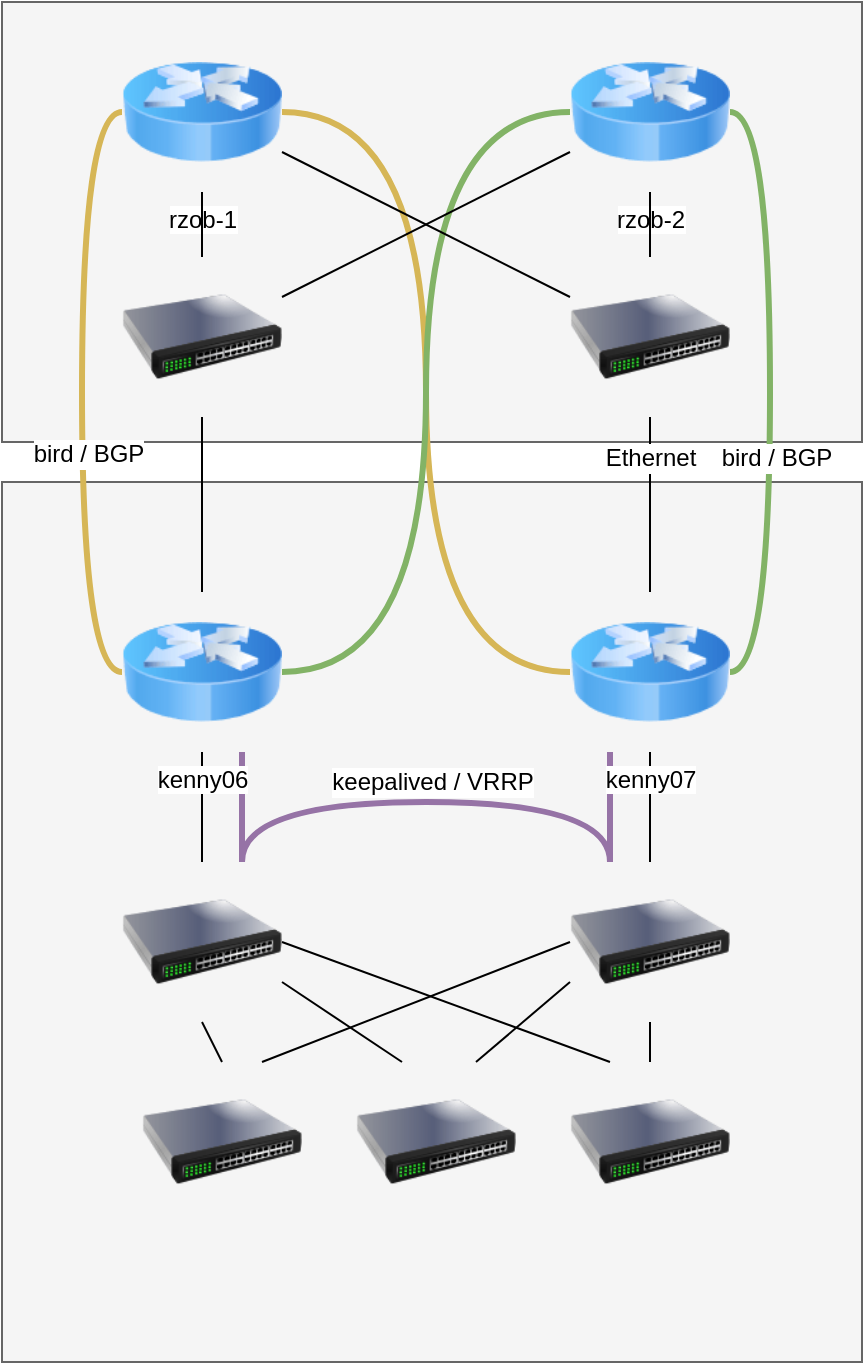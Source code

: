 <mxfile version="10.9.7" type="github"><diagram id="lWX2pNRyPXdabVuvwX9J" name="Page-1"><mxGraphModel dx="1426" dy="844" grid="1" gridSize="10" guides="1" tooltips="1" connect="1" arrows="1" fold="1" page="1" pageScale="1" pageWidth="1169" pageHeight="827" math="0" shadow="0"><root><mxCell id="0"/><mxCell id="1" parent="0"/><mxCell id="aCjJjUtqacqBjmd4na1p-12" value="" style="group;fillColor=#f5f5f5;strokeColor=#666666;fontColor=#333333;" parent="1" vertex="1" connectable="0"><mxGeometry x="300" y="340" width="430" height="440" as="geometry"/></mxCell><mxCell id="aCjJjUtqacqBjmd4na1p-3" value="" style="group;fillColor=#f5f5f5;strokeColor=#666666;fontColor=#333333;" parent="1" vertex="1" connectable="0"><mxGeometry x="300" y="100" width="430" height="220" as="geometry"/></mxCell><mxCell id="aCjJjUtqacqBjmd4na1p-1" value="rzob-1" style="image;html=1;labelBackgroundColor=#ffffff;image=img/lib/clip_art/networking/Router_Icon_128x128.png" parent="1" vertex="1"><mxGeometry x="360" y="115" width="80" height="80" as="geometry"/></mxCell><mxCell id="aCjJjUtqacqBjmd4na1p-2" value="rzob-2" style="image;html=1;labelBackgroundColor=#ffffff;image=img/lib/clip_art/networking/Router_Icon_128x128.png" parent="1" vertex="1"><mxGeometry x="584" y="115" width="80" height="80" as="geometry"/></mxCell><mxCell id="aCjJjUtqacqBjmd4na1p-28" style="edgeStyle=none;rounded=0;orthogonalLoop=1;jettySize=auto;html=1;exitX=0.5;exitY=0;exitDx=0;exitDy=0;entryX=0.5;entryY=1;entryDx=0;entryDy=0;endArrow=none;endFill=0;" parent="1" source="aCjJjUtqacqBjmd4na1p-14" target="aCjJjUtqacqBjmd4na1p-22" edge="1"><mxGeometry relative="1" as="geometry"/></mxCell><mxCell id="aCjJjUtqacqBjmd4na1p-47" value="Ethernet" style="text;html=1;resizable=0;points=[];align=center;verticalAlign=middle;labelBackgroundColor=#ffffff;" parent="aCjJjUtqacqBjmd4na1p-28" vertex="1" connectable="0"><mxGeometry x="0.54" relative="1" as="geometry"><mxPoint as="offset"/></mxGeometry></mxCell><mxCell id="aCjJjUtqacqBjmd4na1p-32" style="edgeStyle=none;rounded=0;orthogonalLoop=1;jettySize=auto;html=1;exitX=0.5;exitY=1;exitDx=0;exitDy=0;entryX=0.5;entryY=0;entryDx=0;entryDy=0;endArrow=none;endFill=0;" parent="1" source="aCjJjUtqacqBjmd4na1p-14" target="aCjJjUtqacqBjmd4na1p-30" edge="1"><mxGeometry relative="1" as="geometry"/></mxCell><mxCell id="aCjJjUtqacqBjmd4na1p-43" style="edgeStyle=orthogonalEdgeStyle;curved=1;rounded=0;orthogonalLoop=1;jettySize=auto;html=1;exitX=1;exitY=0.5;exitDx=0;exitDy=0;entryX=1;entryY=0.5;entryDx=0;entryDy=0;endArrow=none;endFill=0;fillColor=#d5e8d4;strokeColor=#82b366;strokeWidth=3;" parent="1" source="aCjJjUtqacqBjmd4na1p-14" target="aCjJjUtqacqBjmd4na1p-2" edge="1"><mxGeometry relative="1" as="geometry"/></mxCell><mxCell id="aCjJjUtqacqBjmd4na1p-46" value="bird / BGP" style="text;html=1;resizable=0;points=[];align=center;verticalAlign=middle;labelBackgroundColor=#ffffff;" parent="aCjJjUtqacqBjmd4na1p-43" vertex="1" connectable="0"><mxGeometry x="-0.206" y="-3" relative="1" as="geometry"><mxPoint as="offset"/></mxGeometry></mxCell><mxCell id="aCjJjUtqacqBjmd4na1p-44" style="edgeStyle=orthogonalEdgeStyle;curved=1;rounded=0;orthogonalLoop=1;jettySize=auto;html=1;exitX=0;exitY=0.5;exitDx=0;exitDy=0;entryX=1;entryY=0.5;entryDx=0;entryDy=0;endArrow=none;endFill=0;fillColor=#fff2cc;strokeColor=#d6b656;strokeWidth=3;" parent="1" source="aCjJjUtqacqBjmd4na1p-14" target="aCjJjUtqacqBjmd4na1p-1" edge="1"><mxGeometry relative="1" as="geometry"/></mxCell><mxCell id="aCjJjUtqacqBjmd4na1p-51" style="edgeStyle=orthogonalEdgeStyle;curved=1;rounded=0;orthogonalLoop=1;jettySize=auto;html=1;exitX=0.25;exitY=1;exitDx=0;exitDy=0;endArrow=none;endFill=0;strokeWidth=3;fillColor=#e1d5e7;strokeColor=#9673a6;" parent="1" source="aCjJjUtqacqBjmd4na1p-14" edge="1"><mxGeometry relative="1" as="geometry"><mxPoint x="604" y="530" as="targetPoint"/></mxGeometry></mxCell><mxCell id="aCjJjUtqacqBjmd4na1p-14" value="kenny07" style="image;html=1;labelBackgroundColor=#ffffff;image=img/lib/clip_art/networking/Router_Icon_128x128.png" parent="1" vertex="1"><mxGeometry x="584" y="395" width="80" height="80" as="geometry"/></mxCell><mxCell id="aCjJjUtqacqBjmd4na1p-27" style="edgeStyle=none;rounded=0;orthogonalLoop=1;jettySize=auto;html=1;exitX=0.5;exitY=0;exitDx=0;exitDy=0;entryX=0.5;entryY=1;entryDx=0;entryDy=0;endArrow=none;endFill=0;" parent="1" source="aCjJjUtqacqBjmd4na1p-13" target="aCjJjUtqacqBjmd4na1p-21" edge="1"><mxGeometry relative="1" as="geometry"/></mxCell><mxCell id="aCjJjUtqacqBjmd4na1p-31" style="edgeStyle=none;rounded=0;orthogonalLoop=1;jettySize=auto;html=1;exitX=0.5;exitY=1;exitDx=0;exitDy=0;entryX=0.5;entryY=0;entryDx=0;entryDy=0;endArrow=none;endFill=0;" parent="1" source="aCjJjUtqacqBjmd4na1p-13" target="aCjJjUtqacqBjmd4na1p-29" edge="1"><mxGeometry relative="1" as="geometry"/></mxCell><mxCell id="aCjJjUtqacqBjmd4na1p-42" style="edgeStyle=orthogonalEdgeStyle;curved=1;rounded=0;orthogonalLoop=1;jettySize=auto;html=1;exitX=0;exitY=0.5;exitDx=0;exitDy=0;entryX=0;entryY=0.5;entryDx=0;entryDy=0;endArrow=none;endFill=0;fillColor=#fff2cc;strokeColor=#d6b656;strokeWidth=3;" parent="1" source="aCjJjUtqacqBjmd4na1p-13" target="aCjJjUtqacqBjmd4na1p-1" edge="1"><mxGeometry relative="1" as="geometry"/></mxCell><mxCell id="aCjJjUtqacqBjmd4na1p-48" value="bird / BGP" style="text;html=1;resizable=0;points=[];align=center;verticalAlign=middle;labelBackgroundColor=#ffffff;" parent="aCjJjUtqacqBjmd4na1p-42" vertex="1" connectable="0"><mxGeometry x="-0.194" y="-3" relative="1" as="geometry"><mxPoint as="offset"/></mxGeometry></mxCell><mxCell id="aCjJjUtqacqBjmd4na1p-45" style="edgeStyle=orthogonalEdgeStyle;curved=1;rounded=0;orthogonalLoop=1;jettySize=auto;html=1;exitX=1;exitY=0.5;exitDx=0;exitDy=0;entryX=0;entryY=0.5;entryDx=0;entryDy=0;endArrow=none;endFill=0;fillColor=#d5e8d4;strokeColor=#82b366;strokeWidth=3;" parent="1" source="aCjJjUtqacqBjmd4na1p-13" target="aCjJjUtqacqBjmd4na1p-2" edge="1"><mxGeometry relative="1" as="geometry"/></mxCell><mxCell id="aCjJjUtqacqBjmd4na1p-49" style="edgeStyle=orthogonalEdgeStyle;curved=1;rounded=0;orthogonalLoop=1;jettySize=auto;html=1;exitX=0.75;exitY=1;exitDx=0;exitDy=0;endArrow=none;endFill=0;strokeWidth=3;entryX=0.75;entryY=0;entryDx=0;entryDy=0;fillColor=#e1d5e7;strokeColor=#9673a6;" parent="1" source="aCjJjUtqacqBjmd4na1p-13" target="aCjJjUtqacqBjmd4na1p-29" edge="1"><mxGeometry relative="1" as="geometry"><mxPoint x="420" y="520" as="targetPoint"/></mxGeometry></mxCell><mxCell id="aCjJjUtqacqBjmd4na1p-13" value="kenny06" style="image;html=1;labelBackgroundColor=#ffffff;image=img/lib/clip_art/networking/Router_Icon_128x128.png" parent="1" vertex="1"><mxGeometry x="360" y="395" width="80" height="80" as="geometry"/></mxCell><mxCell id="aCjJjUtqacqBjmd4na1p-23" style="edgeStyle=none;rounded=0;orthogonalLoop=1;jettySize=auto;html=1;exitX=0.5;exitY=0;exitDx=0;exitDy=0;entryX=0.5;entryY=1;entryDx=0;entryDy=0;endArrow=none;endFill=0;" parent="1" source="aCjJjUtqacqBjmd4na1p-21" target="aCjJjUtqacqBjmd4na1p-1" edge="1"><mxGeometry relative="1" as="geometry"/></mxCell><mxCell id="aCjJjUtqacqBjmd4na1p-24" style="edgeStyle=none;rounded=0;orthogonalLoop=1;jettySize=auto;html=1;exitX=1;exitY=0.25;exitDx=0;exitDy=0;entryX=0;entryY=0.75;entryDx=0;entryDy=0;endArrow=none;endFill=0;" parent="1" source="aCjJjUtqacqBjmd4na1p-21" target="aCjJjUtqacqBjmd4na1p-2" edge="1"><mxGeometry relative="1" as="geometry"/></mxCell><mxCell id="aCjJjUtqacqBjmd4na1p-21" value="" style="image;html=1;labelBackgroundColor=#ffffff;image=img/lib/clip_art/networking/Switch_128x128.png" parent="1" vertex="1"><mxGeometry x="360" y="227.5" width="80" height="80" as="geometry"/></mxCell><mxCell id="aCjJjUtqacqBjmd4na1p-25" style="edgeStyle=none;rounded=0;orthogonalLoop=1;jettySize=auto;html=1;exitX=0;exitY=0.25;exitDx=0;exitDy=0;entryX=1;entryY=0.75;entryDx=0;entryDy=0;endArrow=none;endFill=0;" parent="1" source="aCjJjUtqacqBjmd4na1p-22" target="aCjJjUtqacqBjmd4na1p-1" edge="1"><mxGeometry relative="1" as="geometry"/></mxCell><mxCell id="aCjJjUtqacqBjmd4na1p-26" style="edgeStyle=none;rounded=0;orthogonalLoop=1;jettySize=auto;html=1;exitX=0.5;exitY=0;exitDx=0;exitDy=0;entryX=0.5;entryY=1;entryDx=0;entryDy=0;endArrow=none;endFill=0;" parent="1" source="aCjJjUtqacqBjmd4na1p-22" target="aCjJjUtqacqBjmd4na1p-2" edge="1"><mxGeometry relative="1" as="geometry"/></mxCell><mxCell id="aCjJjUtqacqBjmd4na1p-22" value="" style="image;html=1;labelBackgroundColor=#ffffff;image=img/lib/clip_art/networking/Switch_128x128.png" parent="1" vertex="1"><mxGeometry x="584" y="227.5" width="80" height="80" as="geometry"/></mxCell><mxCell id="aCjJjUtqacqBjmd4na1p-36" style="edgeStyle=none;rounded=0;orthogonalLoop=1;jettySize=auto;html=1;exitX=0.5;exitY=1;exitDx=0;exitDy=0;entryX=0.5;entryY=0;entryDx=0;entryDy=0;endArrow=none;endFill=0;" parent="1" source="aCjJjUtqacqBjmd4na1p-29" target="aCjJjUtqacqBjmd4na1p-33" edge="1"><mxGeometry relative="1" as="geometry"/></mxCell><mxCell id="aCjJjUtqacqBjmd4na1p-37" style="edgeStyle=none;rounded=0;orthogonalLoop=1;jettySize=auto;html=1;exitX=1;exitY=0.75;exitDx=0;exitDy=0;endArrow=none;endFill=0;" parent="1" source="aCjJjUtqacqBjmd4na1p-29" edge="1"><mxGeometry relative="1" as="geometry"><mxPoint x="500" y="630" as="targetPoint"/></mxGeometry></mxCell><mxCell id="aCjJjUtqacqBjmd4na1p-38" style="edgeStyle=none;rounded=0;orthogonalLoop=1;jettySize=auto;html=1;exitX=1;exitY=0.5;exitDx=0;exitDy=0;entryX=0.25;entryY=0;entryDx=0;entryDy=0;endArrow=none;endFill=0;" parent="1" source="aCjJjUtqacqBjmd4na1p-29" target="aCjJjUtqacqBjmd4na1p-35" edge="1"><mxGeometry relative="1" as="geometry"/></mxCell><mxCell id="aCjJjUtqacqBjmd4na1p-50" style="edgeStyle=orthogonalEdgeStyle;curved=1;rounded=0;orthogonalLoop=1;jettySize=auto;html=1;exitX=0.75;exitY=0;exitDx=0;exitDy=0;entryX=0.25;entryY=0;entryDx=0;entryDy=0;endArrow=none;endFill=0;strokeWidth=3;fillColor=#e1d5e7;strokeColor=#9673a6;" parent="1" source="aCjJjUtqacqBjmd4na1p-29" target="aCjJjUtqacqBjmd4na1p-30" edge="1"><mxGeometry relative="1" as="geometry"><Array as="points"><mxPoint x="420" y="500"/><mxPoint x="604" y="500"/></Array></mxGeometry></mxCell><mxCell id="aCjJjUtqacqBjmd4na1p-52" value="keepalived / VRRP" style="text;html=1;resizable=0;points=[];align=center;verticalAlign=middle;labelBackgroundColor=#ffffff;" parent="aCjJjUtqacqBjmd4na1p-50" vertex="1" connectable="0"><mxGeometry x="-0.156" relative="1" as="geometry"><mxPoint x="22" y="-10" as="offset"/></mxGeometry></mxCell><mxCell id="aCjJjUtqacqBjmd4na1p-29" value="" style="image;html=1;labelBackgroundColor=#ffffff;image=img/lib/clip_art/networking/Switch_128x128.png" parent="1" vertex="1"><mxGeometry x="360" y="530" width="80" height="80" as="geometry"/></mxCell><mxCell id="aCjJjUtqacqBjmd4na1p-40" style="edgeStyle=none;rounded=0;orthogonalLoop=1;jettySize=auto;html=1;exitX=0;exitY=0.75;exitDx=0;exitDy=0;entryX=0.75;entryY=0;entryDx=0;entryDy=0;endArrow=none;endFill=0;" parent="1" source="aCjJjUtqacqBjmd4na1p-30" target="aCjJjUtqacqBjmd4na1p-34" edge="1"><mxGeometry relative="1" as="geometry"/></mxCell><mxCell id="aCjJjUtqacqBjmd4na1p-41" style="edgeStyle=none;rounded=0;orthogonalLoop=1;jettySize=auto;html=1;exitX=0;exitY=0.5;exitDx=0;exitDy=0;entryX=0.75;entryY=0;entryDx=0;entryDy=0;endArrow=none;endFill=0;" parent="1" source="aCjJjUtqacqBjmd4na1p-30" target="aCjJjUtqacqBjmd4na1p-33" edge="1"><mxGeometry relative="1" as="geometry"/></mxCell><mxCell id="aCjJjUtqacqBjmd4na1p-30" value="" style="image;html=1;labelBackgroundColor=#ffffff;image=img/lib/clip_art/networking/Switch_128x128.png" parent="1" vertex="1"><mxGeometry x="584" y="530" width="80" height="80" as="geometry"/></mxCell><mxCell id="aCjJjUtqacqBjmd4na1p-33" value="" style="image;html=1;labelBackgroundColor=#ffffff;image=img/lib/clip_art/networking/Switch_128x128.png" parent="1" vertex="1"><mxGeometry x="370" y="630" width="80" height="80" as="geometry"/></mxCell><mxCell id="aCjJjUtqacqBjmd4na1p-34" value="" style="image;html=1;labelBackgroundColor=#ffffff;image=img/lib/clip_art/networking/Switch_128x128.png" parent="1" vertex="1"><mxGeometry x="477" y="630" width="80" height="80" as="geometry"/></mxCell><mxCell id="aCjJjUtqacqBjmd4na1p-39" style="edgeStyle=none;rounded=0;orthogonalLoop=1;jettySize=auto;html=1;exitX=0.5;exitY=0;exitDx=0;exitDy=0;entryX=0.5;entryY=1;entryDx=0;entryDy=0;endArrow=none;endFill=0;" parent="1" source="aCjJjUtqacqBjmd4na1p-35" target="aCjJjUtqacqBjmd4na1p-30" edge="1"><mxGeometry relative="1" as="geometry"/></mxCell><mxCell id="aCjJjUtqacqBjmd4na1p-35" value="" style="image;html=1;labelBackgroundColor=#ffffff;image=img/lib/clip_art/networking/Switch_128x128.png" parent="1" vertex="1"><mxGeometry x="584" y="630" width="80" height="80" as="geometry"/></mxCell></root></mxGraphModel></diagram></mxfile>